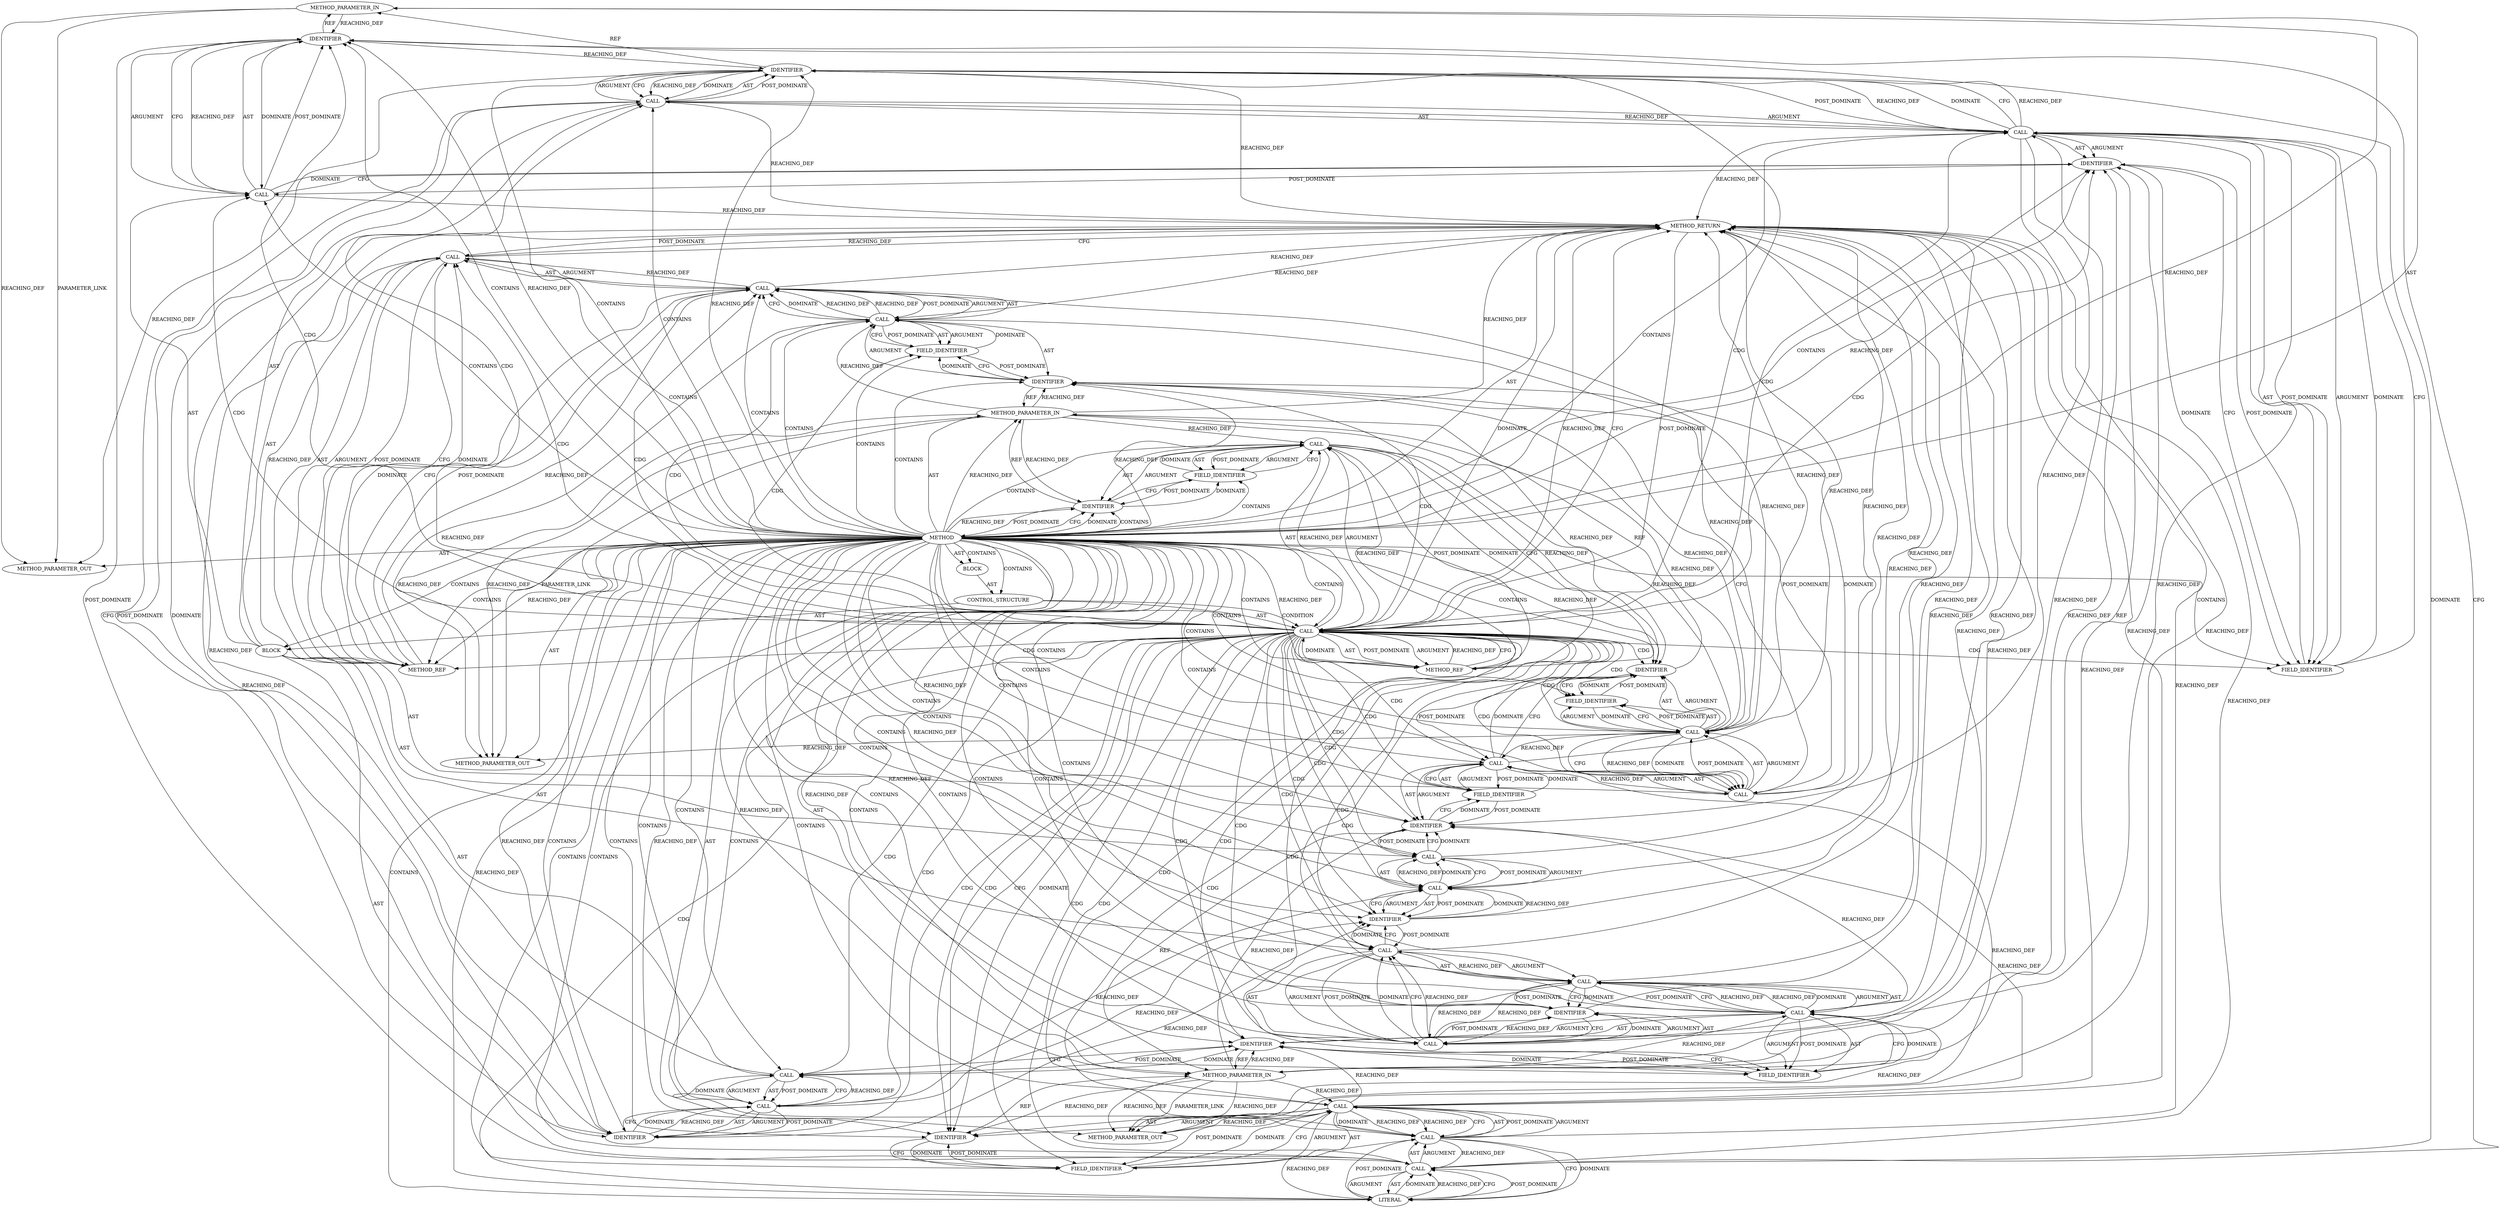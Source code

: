 digraph {
  21360 [label=METHOD_PARAMETER_OUT ORDER=3 CODE="struct net_device *netdev" IS_VARIADIC=false COLUMN_NUMBER=10 LINE_NUMBER=1021 TYPE_FULL_NAME="net_device*" EVALUATION_STRATEGY="BY_VALUE" INDEX=3 NAME="netdev"]
  3627 [label=FIELD_IDENTIFIER ORDER=2 ARGUMENT_INDEX=2 CODE="sk_destruct" COLUMN_NUMBER=22 LINE_NUMBER=1032 CANONICAL_NAME="sk_destruct"]
  3615 [label=IDENTIFIER ORDER=1 ARGUMENT_INDEX=1 CODE="tls_device_lock" COLUMN_NUMBER=20 LINE_NUMBER=1029 TYPE_FULL_NAME="ANY" NAME="tls_device_lock"]
  3603 [label=CALL ORDER=4 ARGUMENT_INDEX=-1 CODE="spin_lock_irq(&tls_device_lock)" COLUMN_NUMBER=3 METHOD_FULL_NAME="spin_lock_irq" LINE_NUMBER=1027 TYPE_FULL_NAME="<empty>" DISPATCH_TYPE="STATIC_DISPATCH" SIGNATURE="" NAME="spin_lock_irq"]
  3581 [label=METHOD_PARAMETER_IN ORDER=3 CODE="struct net_device *netdev" IS_VARIADIC=false COLUMN_NUMBER=10 LINE_NUMBER=1021 TYPE_FULL_NAME="net_device*" EVALUATION_STRATEGY="BY_VALUE" INDEX=3 NAME="netdev"]
  3612 [label=IDENTIFIER ORDER=1 ARGUMENT_INDEX=1 CODE="tls_device_list" COLUMN_NUMBER=30 LINE_NUMBER=1028 TYPE_FULL_NAME="ANY" NAME="tls_device_list"]
  3622 [label=FIELD_IDENTIFIER ORDER=2 ARGUMENT_INDEX=2 CODE="sk_destruct" COLUMN_NUMBER=22 LINE_NUMBER=1031 CANONICAL_NAME="sk_destruct"]
  3597 [label=IDENTIFIER ORDER=1 ARGUMENT_INDEX=1 CODE="netdev" COLUMN_NUMBER=12 LINE_NUMBER=1025 TYPE_FULL_NAME="net_device*" NAME="netdev"]
  3623 [label=CALL ORDER=8 ARGUMENT_INDEX=-1 CODE="smp_store_release(&sk->sk_destruct, tls_device_sk_destruct)" COLUMN_NUMBER=3 METHOD_FULL_NAME="smp_store_release" LINE_NUMBER=1032 TYPE_FULL_NAME="<empty>" DISPATCH_TYPE="STATIC_DISPATCH" SIGNATURE="" NAME="smp_store_release"]
  3619 [label=FIELD_IDENTIFIER ORDER=2 ARGUMENT_INDEX=2 CODE="sk_destruct" COLUMN_NUMBER=3 LINE_NUMBER=1031 CANONICAL_NAME="sk_destruct"]
  3624 [label=CALL ORDER=1 ARGUMENT_INDEX=1 CODE="&sk->sk_destruct" COLUMN_NUMBER=21 METHOD_FULL_NAME="<operator>.addressOf" LINE_NUMBER=1032 TYPE_FULL_NAME="<empty>" DISPATCH_TYPE="STATIC_DISPATCH" SIGNATURE="" NAME="<operator>.addressOf"]
  3616 [label=CALL ORDER=7 ARGUMENT_INDEX=-1 CODE="ctx->sk_destruct = sk->sk_destruct" COLUMN_NUMBER=3 METHOD_FULL_NAME="<operator>.assignment" LINE_NUMBER=1031 TYPE_FULL_NAME="<empty>" DISPATCH_TYPE="STATIC_DISPATCH" SIGNATURE="" NAME="<operator>.assignment"]
  3596 [label=CALL ORDER=2 ARGUMENT_INDEX=-1 CODE="dev_hold(netdev)" COLUMN_NUMBER=3 METHOD_FULL_NAME="dev_hold" LINE_NUMBER=1025 TYPE_FULL_NAME="<empty>" DISPATCH_TYPE="STATIC_DISPATCH" SIGNATURE="" NAME="dev_hold"]
  3611 [label=CALL ORDER=2 ARGUMENT_INDEX=2 CODE="&tls_device_list" COLUMN_NUMBER=29 METHOD_FULL_NAME="<operator>.addressOf" LINE_NUMBER=1028 TYPE_FULL_NAME="<empty>" DISPATCH_TYPE="STATIC_DISPATCH" SIGNATURE="" NAME="<operator>.addressOf"]
  3599 [label=CALL ORDER=1 ARGUMENT_INDEX=1 CODE="ctx->netdev" COLUMN_NUMBER=20 METHOD_FULL_NAME="<operator>.indirectFieldAccess" LINE_NUMBER=1026 TYPE_FULL_NAME="<empty>" DISPATCH_TYPE="STATIC_DISPATCH" SIGNATURE="" NAME="<operator>.indirectFieldAccess"]
  3579 [label=METHOD_PARAMETER_IN ORDER=1 CODE="struct tls_context *ctx" IS_VARIADIC=false COLUMN_NUMBER=31 LINE_NUMBER=1020 TYPE_FULL_NAME="tls_context*" EVALUATION_STRATEGY="BY_VALUE" INDEX=1 NAME="ctx"]
  3614 [label=CALL ORDER=1 ARGUMENT_INDEX=1 CODE="&tls_device_lock" COLUMN_NUMBER=19 METHOD_FULL_NAME="<operator>.addressOf" LINE_NUMBER=1029 TYPE_FULL_NAME="<empty>" DISPATCH_TYPE="STATIC_DISPATCH" SIGNATURE="" NAME="<operator>.addressOf"]
  21359 [label=METHOD_PARAMETER_OUT ORDER=2 CODE="struct sock *sk" IS_VARIADIC=false COLUMN_NUMBER=56 LINE_NUMBER=1020 TYPE_FULL_NAME="sock*" EVALUATION_STRATEGY="BY_VALUE" INDEX=2 NAME="sk"]
  3600 [label=IDENTIFIER ORDER=1 ARGUMENT_INDEX=1 CODE="ctx" COLUMN_NUMBER=20 LINE_NUMBER=1026 TYPE_FULL_NAME="tls_context*" NAME="ctx"]
  3583 [label=CONTROL_STRUCTURE CONTROL_STRUCTURE_TYPE="IF" ORDER=1 PARSER_TYPE_NAME="CASTIfStatement" ARGUMENT_INDEX=-1 CODE="if (sk->sk_destruct != tls_device_sk_destruct)" COLUMN_NUMBER=2 LINE_NUMBER=1023]
  3601 [label=FIELD_IDENTIFIER ORDER=2 ARGUMENT_INDEX=2 CODE="netdev" COLUMN_NUMBER=20 LINE_NUMBER=1026 CANONICAL_NAME="netdev"]
  3617 [label=CALL ORDER=1 ARGUMENT_INDEX=1 CODE="ctx->sk_destruct" COLUMN_NUMBER=3 METHOD_FULL_NAME="<operator>.indirectFieldAccess" LINE_NUMBER=1031 TYPE_FULL_NAME="<empty>" DISPATCH_TYPE="STATIC_DISPATCH" SIGNATURE="" NAME="<operator>.indirectFieldAccess"]
  3578 [label=METHOD COLUMN_NUMBER=1 LINE_NUMBER=1020 COLUMN_NUMBER_END=1 IS_EXTERNAL=false SIGNATURE="void tls_device_attach (tls_context*,sock*,net_device*)" NAME="tls_device_attach" AST_PARENT_TYPE="TYPE_DECL" AST_PARENT_FULL_NAME="tls_device.c:<global>" ORDER=38 CODE="static void tls_device_attach(struct tls_context *ctx, struct sock *sk,
			      struct net_device *netdev)
{
	if (sk->sk_destruct != tls_device_sk_destruct) {
		refcount_set(&ctx->refcount, 1);
		dev_hold(netdev);
		RCU_INIT_POINTER(ctx->netdev, netdev);
		spin_lock_irq(&tls_device_lock);
		list_add_tail(&ctx->list, &tls_device_list);
		spin_unlock_irq(&tls_device_lock);

		ctx->sk_destruct = sk->sk_destruct;
		smp_store_release(&sk->sk_destruct, tls_device_sk_destruct);
	}
}" FULL_NAME="tls_device_attach" LINE_NUMBER_END=1034 FILENAME="tls_device.c"]
  3590 [label=CALL ORDER=1 ARGUMENT_INDEX=-1 CODE="refcount_set(&ctx->refcount, 1)" COLUMN_NUMBER=3 METHOD_FULL_NAME="refcount_set" LINE_NUMBER=1024 TYPE_FULL_NAME="<empty>" DISPATCH_TYPE="STATIC_DISPATCH" SIGNATURE="" NAME="refcount_set"]
  3584 [label=CALL ORDER=1 ARGUMENT_INDEX=-1 CODE="sk->sk_destruct != tls_device_sk_destruct" COLUMN_NUMBER=6 METHOD_FULL_NAME="<operator>.notEquals" LINE_NUMBER=1023 TYPE_FULL_NAME="<empty>" DISPATCH_TYPE="STATIC_DISPATCH" SIGNATURE="" NAME="<operator>.notEquals"]
  3591 [label=CALL ORDER=1 ARGUMENT_INDEX=1 CODE="&ctx->refcount" COLUMN_NUMBER=16 METHOD_FULL_NAME="<operator>.addressOf" LINE_NUMBER=1024 TYPE_FULL_NAME="<empty>" DISPATCH_TYPE="STATIC_DISPATCH" SIGNATURE="" NAME="<operator>.addressOf"]
  3593 [label=IDENTIFIER ORDER=1 ARGUMENT_INDEX=1 CODE="ctx" COLUMN_NUMBER=17 LINE_NUMBER=1024 TYPE_FULL_NAME="tls_context*" NAME="ctx"]
  3602 [label=IDENTIFIER ORDER=2 ARGUMENT_INDEX=2 CODE="netdev" COLUMN_NUMBER=33 LINE_NUMBER=1026 TYPE_FULL_NAME="net_device*" NAME="netdev"]
  3629 [label=METHOD_RETURN ORDER=5 CODE="RET" COLUMN_NUMBER=1 LINE_NUMBER=1020 TYPE_FULL_NAME="void" EVALUATION_STRATEGY="BY_VALUE"]
  3587 [label=FIELD_IDENTIFIER ORDER=2 ARGUMENT_INDEX=2 CODE="sk_destruct" COLUMN_NUMBER=6 LINE_NUMBER=1023 CANONICAL_NAME="sk_destruct"]
  3608 [label=CALL ORDER=1 ARGUMENT_INDEX=1 CODE="ctx->list" COLUMN_NUMBER=18 METHOD_FULL_NAME="<operator>.indirectFieldAccess" LINE_NUMBER=1028 TYPE_FULL_NAME="<empty>" DISPATCH_TYPE="STATIC_DISPATCH" SIGNATURE="" NAME="<operator>.indirectFieldAccess"]
  3606 [label=CALL ORDER=5 ARGUMENT_INDEX=-1 CODE="list_add_tail(&ctx->list, &tls_device_list)" COLUMN_NUMBER=3 METHOD_FULL_NAME="list_add_tail" LINE_NUMBER=1028 TYPE_FULL_NAME="<empty>" DISPATCH_TYPE="STATIC_DISPATCH" SIGNATURE="" NAME="list_add_tail"]
  3594 [label=FIELD_IDENTIFIER ORDER=2 ARGUMENT_INDEX=2 CODE="refcount" COLUMN_NUMBER=17 LINE_NUMBER=1024 CANONICAL_NAME="refcount"]
  3628 [label=METHOD_REF ORDER=2 ARGUMENT_INDEX=2 CODE="tls_device_sk_destruct" COLUMN_NUMBER=39 METHOD_FULL_NAME="tls_device_sk_destruct" LINE_NUMBER=1032 TYPE_FULL_NAME="void"]
  3625 [label=CALL ORDER=1 ARGUMENT_INDEX=1 CODE="sk->sk_destruct" COLUMN_NUMBER=22 METHOD_FULL_NAME="<operator>.indirectFieldAccess" LINE_NUMBER=1032 TYPE_FULL_NAME="<empty>" DISPATCH_TYPE="STATIC_DISPATCH" SIGNATURE="" NAME="<operator>.indirectFieldAccess"]
  3580 [label=METHOD_PARAMETER_IN ORDER=2 CODE="struct sock *sk" IS_VARIADIC=false COLUMN_NUMBER=56 LINE_NUMBER=1020 TYPE_FULL_NAME="sock*" EVALUATION_STRATEGY="BY_VALUE" INDEX=2 NAME="sk"]
  3589 [label=BLOCK ORDER=2 ARGUMENT_INDEX=-1 CODE="{
		refcount_set(&ctx->refcount, 1);
		dev_hold(netdev);
		RCU_INIT_POINTER(ctx->netdev, netdev);
		spin_lock_irq(&tls_device_lock);
		list_add_tail(&ctx->list, &tls_device_list);
		spin_unlock_irq(&tls_device_lock);

		ctx->sk_destruct = sk->sk_destruct;
		smp_store_release(&sk->sk_destruct, tls_device_sk_destruct);
	}" COLUMN_NUMBER=49 LINE_NUMBER=1023 TYPE_FULL_NAME="void"]
  3626 [label=IDENTIFIER ORDER=1 ARGUMENT_INDEX=1 CODE="sk" COLUMN_NUMBER=22 LINE_NUMBER=1032 TYPE_FULL_NAME="sock*" NAME="sk"]
  3582 [label=BLOCK ORDER=4 ARGUMENT_INDEX=-1 CODE="{
	if (sk->sk_destruct != tls_device_sk_destruct) {
		refcount_set(&ctx->refcount, 1);
		dev_hold(netdev);
		RCU_INIT_POINTER(ctx->netdev, netdev);
		spin_lock_irq(&tls_device_lock);
		list_add_tail(&ctx->list, &tls_device_list);
		spin_unlock_irq(&tls_device_lock);

		ctx->sk_destruct = sk->sk_destruct;
		smp_store_release(&sk->sk_destruct, tls_device_sk_destruct);
	}
}" COLUMN_NUMBER=1 LINE_NUMBER=1022 TYPE_FULL_NAME="void"]
  3595 [label=LITERAL ORDER=2 ARGUMENT_INDEX=2 CODE="1" COLUMN_NUMBER=32 LINE_NUMBER=1024 TYPE_FULL_NAME="int"]
  3586 [label=IDENTIFIER ORDER=1 ARGUMENT_INDEX=1 CODE="sk" COLUMN_NUMBER=6 LINE_NUMBER=1023 TYPE_FULL_NAME="sock*" NAME="sk"]
  3598 [label=CALL ORDER=3 ARGUMENT_INDEX=-1 CODE="RCU_INIT_POINTER(ctx->netdev, netdev)" COLUMN_NUMBER=3 METHOD_FULL_NAME="RCU_INIT_POINTER" LINE_NUMBER=1026 TYPE_FULL_NAME="<empty>" DISPATCH_TYPE="STATIC_DISPATCH" SIGNATURE="" NAME="RCU_INIT_POINTER"]
  3609 [label=IDENTIFIER ORDER=1 ARGUMENT_INDEX=1 CODE="ctx" COLUMN_NUMBER=18 LINE_NUMBER=1028 TYPE_FULL_NAME="tls_context*" NAME="ctx"]
  3610 [label=FIELD_IDENTIFIER ORDER=2 ARGUMENT_INDEX=2 CODE="list" COLUMN_NUMBER=18 LINE_NUMBER=1028 CANONICAL_NAME="list"]
  3604 [label=CALL ORDER=1 ARGUMENT_INDEX=1 CODE="&tls_device_lock" COLUMN_NUMBER=17 METHOD_FULL_NAME="<operator>.addressOf" LINE_NUMBER=1027 TYPE_FULL_NAME="<empty>" DISPATCH_TYPE="STATIC_DISPATCH" SIGNATURE="" NAME="<operator>.addressOf"]
  3607 [label=CALL ORDER=1 ARGUMENT_INDEX=1 CODE="&ctx->list" COLUMN_NUMBER=17 METHOD_FULL_NAME="<operator>.addressOf" LINE_NUMBER=1028 TYPE_FULL_NAME="<empty>" DISPATCH_TYPE="STATIC_DISPATCH" SIGNATURE="" NAME="<operator>.addressOf"]
  21358 [label=METHOD_PARAMETER_OUT ORDER=1 CODE="struct tls_context *ctx" IS_VARIADIC=false COLUMN_NUMBER=31 LINE_NUMBER=1020 TYPE_FULL_NAME="tls_context*" EVALUATION_STRATEGY="BY_VALUE" INDEX=1 NAME="ctx"]
  3605 [label=IDENTIFIER ORDER=1 ARGUMENT_INDEX=1 CODE="tls_device_lock" COLUMN_NUMBER=18 LINE_NUMBER=1027 TYPE_FULL_NAME="ANY" NAME="tls_device_lock"]
  3585 [label=CALL ORDER=1 ARGUMENT_INDEX=1 CODE="sk->sk_destruct" COLUMN_NUMBER=6 METHOD_FULL_NAME="<operator>.indirectFieldAccess" LINE_NUMBER=1023 TYPE_FULL_NAME="<empty>" DISPATCH_TYPE="STATIC_DISPATCH" SIGNATURE="" NAME="<operator>.indirectFieldAccess"]
  3613 [label=CALL ORDER=6 ARGUMENT_INDEX=-1 CODE="spin_unlock_irq(&tls_device_lock)" COLUMN_NUMBER=3 METHOD_FULL_NAME="spin_unlock_irq" LINE_NUMBER=1029 TYPE_FULL_NAME="<empty>" DISPATCH_TYPE="STATIC_DISPATCH" SIGNATURE="" NAME="spin_unlock_irq"]
  3620 [label=CALL ORDER=2 ARGUMENT_INDEX=2 CODE="sk->sk_destruct" COLUMN_NUMBER=22 METHOD_FULL_NAME="<operator>.indirectFieldAccess" LINE_NUMBER=1031 TYPE_FULL_NAME="<empty>" DISPATCH_TYPE="STATIC_DISPATCH" SIGNATURE="" NAME="<operator>.indirectFieldAccess"]
  3588 [label=METHOD_REF ORDER=2 ARGUMENT_INDEX=2 CODE="tls_device_sk_destruct" COLUMN_NUMBER=25 METHOD_FULL_NAME="tls_device_sk_destruct" LINE_NUMBER=1023 TYPE_FULL_NAME="void"]
  3592 [label=CALL ORDER=1 ARGUMENT_INDEX=1 CODE="ctx->refcount" COLUMN_NUMBER=17 METHOD_FULL_NAME="<operator>.indirectFieldAccess" LINE_NUMBER=1024 TYPE_FULL_NAME="<empty>" DISPATCH_TYPE="STATIC_DISPATCH" SIGNATURE="" NAME="<operator>.indirectFieldAccess"]
  3621 [label=IDENTIFIER ORDER=1 ARGUMENT_INDEX=1 CODE="sk" COLUMN_NUMBER=22 LINE_NUMBER=1031 TYPE_FULL_NAME="sock*" NAME="sk"]
  3618 [label=IDENTIFIER ORDER=1 ARGUMENT_INDEX=1 CODE="ctx" COLUMN_NUMBER=3 LINE_NUMBER=1031 TYPE_FULL_NAME="tls_context*" NAME="ctx"]
  3625 -> 3624 [label=CFG ]
  3578 -> 3586 [label=CFG ]
  3592 -> 3618 [label=REACHING_DEF VARIABLE="ctx->refcount"]
  3606 -> 3615 [label=DOMINATE ]
  3581 -> 21360 [label=REACHING_DEF VARIABLE="netdev"]
  3607 -> 3608 [label=POST_DOMINATE ]
  3584 -> 3622 [label=CDG ]
  3616 -> 3617 [label=ARGUMENT ]
  3608 -> 3609 [label=ARGUMENT ]
  3583 -> 3589 [label=AST ]
  3628 -> 3623 [label=CFG ]
  3592 -> 3593 [label=AST ]
  3605 -> 3598 [label=POST_DOMINATE ]
  3578 -> 3605 [label=REACHING_DEF VARIABLE=""]
  3608 -> 3610 [label=ARGUMENT ]
  3578 -> 3627 [label=CONTAINS ]
  3590 -> 3591 [label=AST ]
  3624 -> 3625 [label=POST_DOMINATE ]
  3578 -> 3602 [label=REACHING_DEF VARIABLE=""]
  3620 -> 3621 [label=AST ]
  3602 -> 3629 [label=REACHING_DEF VARIABLE="netdev"]
  3604 -> 3605 [label=AST ]
  3578 -> 3622 [label=CONTAINS ]
  3625 -> 3624 [label=DOMINATE ]
  3590 -> 3597 [label=DOMINATE ]
  3578 -> 21360 [label=AST ]
  3604 -> 3605 [label=ARGUMENT ]
  3581 -> 3597 [label=REACHING_DEF VARIABLE="netdev"]
  3617 -> 3619 [label=AST ]
  3597 -> 3590 [label=POST_DOMINATE ]
  3622 -> 3620 [label=DOMINATE ]
  3584 -> 3599 [label=CDG ]
  3605 -> 3604 [label=CFG ]
  3598 -> 3602 [label=AST ]
  3590 -> 3597 [label=CFG ]
  3578 -> 3599 [label=CONTAINS ]
  3584 -> 3614 [label=CDG ]
  3580 -> 21359 [label=PARAMETER_LINK ]
  3578 -> 3596 [label=CONTAINS ]
  3590 -> 3595 [label=POST_DOMINATE ]
  3592 -> 3594 [label=POST_DOMINATE ]
  3584 -> 3613 [label=CDG ]
  3592 -> 21358 [label=REACHING_DEF VARIABLE="ctx->refcount"]
  3605 -> 3604 [label=DOMINATE ]
  3589 -> 3598 [label=AST ]
  3578 -> 3590 [label=CONTAINS ]
  3613 -> 3614 [label=AST ]
  3608 -> 3629 [label=REACHING_DEF VARIABLE="ctx->list"]
  3578 -> 3592 [label=CONTAINS ]
  3604 -> 3615 [label=REACHING_DEF VARIABLE="&tls_device_lock"]
  3622 -> 3621 [label=POST_DOMINATE ]
  3617 -> 3618 [label=AST ]
  3584 -> 3626 [label=CDG ]
  3588 -> 3584 [label=REACHING_DEF VARIABLE="tls_device_sk_destruct"]
  3611 -> 3607 [label=REACHING_DEF VARIABLE="&tls_device_list"]
  3584 -> 3588 [label=AST ]
  3593 -> 3579 [label=REF ]
  3578 -> 3608 [label=CONTAINS ]
  3584 -> 3623 [label=CDG ]
  3605 -> 3604 [label=REACHING_DEF VARIABLE="tls_device_lock"]
  3609 -> 3603 [label=POST_DOMINATE ]
  3584 -> 3590 [label=CDG ]
  3627 -> 3625 [label=DOMINATE ]
  3591 -> 3595 [label=CFG ]
  3613 -> 3629 [label=REACHING_DEF VARIABLE="spin_unlock_irq(&tls_device_lock)"]
  3593 -> 3594 [label=CFG ]
  3620 -> 3622 [label=POST_DOMINATE ]
  3584 -> 3608 [label=CDG ]
  3578 -> 3601 [label=CONTAINS ]
  3584 -> 3593 [label=CFG ]
  3578 -> 3594 [label=CONTAINS ]
  3585 -> 3587 [label=AST ]
  3625 -> 3624 [label=REACHING_DEF VARIABLE="sk->sk_destruct"]
  3625 -> 3624 [label=REACHING_DEF VARIABLE="sk->sk_destruct"]
  3608 -> 3609 [label=AST ]
  3580 -> 3586 [label=REACHING_DEF VARIABLE="sk"]
  3587 -> 3585 [label=CFG ]
  3602 -> 3598 [label=CFG ]
  3599 -> 3601 [label=AST ]
  3578 -> 3616 [label=CONTAINS ]
  3626 -> 3627 [label=DOMINATE ]
  3578 -> 3621 [label=CONTAINS ]
  3599 -> 3609 [label=REACHING_DEF VARIABLE="ctx->netdev"]
  3578 -> 3620 [label=CONTAINS ]
  3584 -> 3604 [label=CDG ]
  3592 -> 3629 [label=REACHING_DEF VARIABLE="ctx->refcount"]
  3578 -> 3585 [label=CONTAINS ]
  3617 -> 21358 [label=REACHING_DEF VARIABLE="ctx->sk_destruct"]
  3578 -> 3624 [label=CONTAINS ]
  3604 -> 3603 [label=CFG ]
  3599 -> 3629 [label=REACHING_DEF VARIABLE="ctx->netdev"]
  3614 -> 3615 [label=ARGUMENT ]
  3610 -> 3609 [label=POST_DOMINATE ]
  3615 -> 3614 [label=DOMINATE ]
  3604 -> 3605 [label=POST_DOMINATE ]
  3623 -> 3624 [label=AST ]
  3584 -> 3629 [label=REACHING_DEF VARIABLE="sk->sk_destruct != tls_device_sk_destruct"]
  3621 -> 3580 [label=REF ]
  3584 -> 3617 [label=CDG ]
  3580 -> 3629 [label=REACHING_DEF VARIABLE="sk"]
  3596 -> 3600 [label=DOMINATE ]
  3620 -> 3616 [label=DOMINATE ]
  3620 -> 3625 [label=REACHING_DEF VARIABLE="sk->sk_destruct"]
  3584 -> 3610 [label=CDG ]
  3613 -> 3614 [label=POST_DOMINATE ]
  3589 -> 3603 [label=AST ]
  3580 -> 3626 [label=REACHING_DEF VARIABLE="sk"]
  3578 -> 3604 [label=CONTAINS ]
  3611 -> 3612 [label=ARGUMENT ]
  3598 -> 3599 [label=AST ]
  3623 -> 3628 [label=AST ]
  3585 -> 3586 [label=AST ]
  3606 -> 3611 [label=POST_DOMINATE ]
  3592 -> 3594 [label=ARGUMENT ]
  3591 -> 3590 [label=REACHING_DEF VARIABLE="&ctx->refcount"]
  3595 -> 3590 [label=DOMINATE ]
  3608 -> 3607 [label=CFG ]
  3590 -> 3595 [label=ARGUMENT ]
  3598 -> 3602 [label=POST_DOMINATE ]
  3584 -> 3629 [label=CFG ]
  3580 -> 3620 [label=REACHING_DEF VARIABLE="sk"]
  3595 -> 3591 [label=REACHING_DEF VARIABLE="1"]
  3611 -> 3612 [label=AST ]
  3589 -> 3613 [label=AST ]
  3599 -> 3598 [label=REACHING_DEF VARIABLE="ctx->netdev"]
  3578 -> 3582 [label=AST ]
  3629 -> 3584 [label=POST_DOMINATE ]
  3600 -> 3579 [label=REF ]
  3584 -> 3585 [label=ARGUMENT ]
  3602 -> 3599 [label=POST_DOMINATE ]
  3620 -> 3616 [label=CFG ]
  3607 -> 3611 [label=REACHING_DEF VARIABLE="&ctx->list"]
  3594 -> 3592 [label=DOMINATE ]
  3614 -> 3613 [label=REACHING_DEF VARIABLE="&tls_device_lock"]
  3579 -> 3593 [label=REACHING_DEF VARIABLE="ctx"]
  3620 -> 3629 [label=REACHING_DEF VARIABLE="sk->sk_destruct"]
  3581 -> 21360 [label=PARAMETER_LINK ]
  3579 -> 3600 [label=REACHING_DEF VARIABLE="ctx"]
  3578 -> 3587 [label=CONTAINS ]
  3583 -> 3584 [label=AST ]
  3578 -> 3603 [label=CONTAINS ]
  3596 -> 3597 [label=POST_DOMINATE ]
  3624 -> 3628 [label=DOMINATE ]
  3584 -> 3611 [label=CDG ]
  3615 -> 3606 [label=POST_DOMINATE ]
  3597 -> 3596 [label=DOMINATE ]
  3625 -> 21359 [label=REACHING_DEF VARIABLE="sk->sk_destruct"]
  3584 -> 3627 [label=CDG ]
  3614 -> 3629 [label=REACHING_DEF VARIABLE="&tls_device_lock"]
  3611 -> 3612 [label=POST_DOMINATE ]
  3627 -> 3626 [label=POST_DOMINATE ]
  3589 -> 3606 [label=AST ]
  3579 -> 21358 [label=REACHING_DEF VARIABLE="ctx"]
  3579 -> 21358 [label=REACHING_DEF VARIABLE="ctx"]
  3612 -> 3629 [label=REACHING_DEF VARIABLE="tls_device_list"]
  3584 -> 3605 [label=CDG ]
  3599 -> 3602 [label=DOMINATE ]
  3617 -> 3619 [label=ARGUMENT ]
  3605 -> 3629 [label=REACHING_DEF VARIABLE="tls_device_lock"]
  3592 -> 3591 [label=DOMINATE ]
  3619 -> 3617 [label=DOMINATE ]
  3624 -> 3625 [label=ARGUMENT ]
  3612 -> 3607 [label=POST_DOMINATE ]
  3580 -> 3585 [label=REACHING_DEF VARIABLE="sk"]
  3599 -> 21358 [label=REACHING_DEF VARIABLE="ctx->netdev"]
  3578 -> 3579 [label=AST ]
  3599 -> 3600 [label=ARGUMENT ]
  3616 -> 3620 [label=POST_DOMINATE ]
  3605 -> 3615 [label=REACHING_DEF VARIABLE="tls_device_lock"]
  3617 -> 3619 [label=POST_DOMINATE ]
  3612 -> 3611 [label=REACHING_DEF VARIABLE="tls_device_list"]
  3607 -> 3608 [label=ARGUMENT ]
  3620 -> 3624 [label=REACHING_DEF VARIABLE="sk->sk_destruct"]
  3584 -> 3619 [label=CDG ]
  3613 -> 3618 [label=CFG ]
  3589 -> 3590 [label=AST ]
  3598 -> 3602 [label=ARGUMENT ]
  3592 -> 3594 [label=AST ]
  3617 -> 3621 [label=DOMINATE ]
  3625 -> 3626 [label=AST ]
  3584 -> 3624 [label=CDG ]
  3578 -> 3581 [label=REACHING_DEF VARIABLE=""]
  3578 -> 3584 [label=CONTAINS ]
  3578 -> 3602 [label=CONTAINS ]
  3602 -> 3598 [label=REACHING_DEF VARIABLE="netdev"]
  3625 -> 3627 [label=POST_DOMINATE ]
  3623 -> 3629 [label=REACHING_DEF VARIABLE="smp_store_release(&sk->sk_destruct, tls_device_sk_destruct)"]
  3595 -> 3590 [label=REACHING_DEF VARIABLE="1"]
  3600 -> 3601 [label=DOMINATE ]
  3616 -> 3620 [label=AST ]
  3588 -> 3585 [label=REACHING_DEF VARIABLE="tls_device_sk_destruct"]
  3626 -> 3627 [label=CFG ]
  3597 -> 3602 [label=REACHING_DEF VARIABLE="netdev"]
  3626 -> 3580 [label=REF ]
  3578 -> 3615 [label=CONTAINS ]
  3585 -> 3588 [label=DOMINATE ]
  3578 -> 3625 [label=CONTAINS ]
  3618 -> 3579 [label=REF ]
  3590 -> 3591 [label=ARGUMENT ]
  3608 -> 3607 [label=REACHING_DEF VARIABLE="ctx->list"]
  3608 -> 3607 [label=REACHING_DEF VARIABLE="ctx->list"]
  3609 -> 3610 [label=CFG ]
  3620 -> 3626 [label=REACHING_DEF VARIABLE="sk->sk_destruct"]
  3597 -> 3596 [label=CFG ]
  3603 -> 3604 [label=ARGUMENT ]
  3614 -> 3615 [label=AST ]
  3609 -> 3610 [label=DOMINATE ]
  3591 -> 3592 [label=AST ]
  3589 -> 3596 [label=AST ]
  3578 -> 3583 [label=CONTAINS ]
  3599 -> 3601 [label=POST_DOMINATE ]
  3624 -> 3629 [label=REACHING_DEF VARIABLE="&sk->sk_destruct"]
  3578 -> 3595 [label=CONTAINS ]
  3608 -> 3618 [label=REACHING_DEF VARIABLE="ctx->list"]
  3578 -> 3597 [label=REACHING_DEF VARIABLE=""]
  3606 -> 3611 [label=AST ]
  3584 -> 3602 [label=CDG ]
  3591 -> 3592 [label=POST_DOMINATE ]
  3586 -> 3587 [label=DOMINATE ]
  3618 -> 3619 [label=CFG ]
  3584 -> 3607 [label=CDG ]
  3578 -> 3617 [label=CONTAINS ]
  3584 -> 3625 [label=CDG ]
  3578 -> 3613 [label=CONTAINS ]
  3616 -> 3626 [label=DOMINATE ]
  3578 -> 3609 [label=REACHING_DEF VARIABLE=""]
  3606 -> 3629 [label=REACHING_DEF VARIABLE="list_add_tail(&ctx->list, &tls_device_list)"]
  3578 -> 3619 [label=CONTAINS ]
  3588 -> 3585 [label=POST_DOMINATE ]
  3592 -> 3600 [label=REACHING_DEF VARIABLE="ctx->refcount"]
  3578 -> 3586 [label=DOMINATE ]
  3606 -> 3607 [label=ARGUMENT ]
  3578 -> 3588 [label=CONTAINS ]
  3599 -> 3602 [label=CFG ]
  3584 -> 3629 [label=DOMINATE ]
  3578 -> 3611 [label=CONTAINS ]
  3592 -> 3593 [label=ARGUMENT ]
  3616 -> 3620 [label=ARGUMENT ]
  3578 -> 3618 [label=REACHING_DEF VARIABLE=""]
  3603 -> 3609 [label=DOMINATE ]
  3584 -> 3588 [label=POST_DOMINATE ]
  3578 -> 3591 [label=CONTAINS ]
  3585 -> 3621 [label=REACHING_DEF VARIABLE="sk->sk_destruct"]
  3578 -> 3597 [label=CONTAINS ]
  3598 -> 3605 [label=DOMINATE ]
  3578 -> 3589 [label=CONTAINS ]
  3604 -> 3603 [label=REACHING_DEF VARIABLE="&tls_device_lock"]
  3591 -> 3595 [label=DOMINATE ]
  3584 -> 3591 [label=CDG ]
  3619 -> 3617 [label=CFG ]
  3578 -> 3607 [label=CONTAINS ]
  3578 -> 3605 [label=CONTAINS ]
  3607 -> 3608 [label=AST ]
  3585 -> 3620 [label=REACHING_DEF VARIABLE="sk->sk_destruct"]
  3585 -> 3587 [label=POST_DOMINATE ]
  3584 -> 3603 [label=CDG ]
  3618 -> 3613 [label=POST_DOMINATE ]
  3584 -> 3597 [label=CDG ]
  3628 -> 3624 [label=POST_DOMINATE ]
  3584 -> 3606 [label=CDG ]
  3578 -> 21358 [label=AST ]
  3616 -> 3626 [label=CFG ]
  3594 -> 3592 [label=CFG ]
  3586 -> 3587 [label=CFG ]
  3602 -> 21360 [label=REACHING_DEF VARIABLE="netdev"]
  3609 -> 3579 [label=REF ]
  3621 -> 3622 [label=CFG ]
  3613 -> 3618 [label=DOMINATE ]
  3620 -> 3616 [label=REACHING_DEF VARIABLE="sk->sk_destruct"]
  3593 -> 3594 [label=DOMINATE ]
  3578 -> 3582 [label=CONTAINS ]
  3578 -> 3598 [label=CONTAINS ]
  3579 -> 3592 [label=REACHING_DEF VARIABLE="ctx"]
  3584 -> 3616 [label=CDG ]
  3606 -> 3615 [label=CFG ]
  3610 -> 3608 [label=CFG ]
  3614 -> 3615 [label=POST_DOMINATE ]
  3590 -> 3595 [label=AST ]
  3579 -> 3599 [label=REACHING_DEF VARIABLE="ctx"]
  3578 -> 3626 [label=REACHING_DEF VARIABLE=""]
  3613 -> 3614 [label=ARGUMENT ]
  3607 -> 3612 [label=DOMINATE ]
  3600 -> 3601 [label=CFG ]
  3597 -> 3581 [label=REF ]
  3579 -> 3618 [label=REACHING_DEF VARIABLE="ctx"]
  3615 -> 3614 [label=REACHING_DEF VARIABLE="tls_device_lock"]
  3584 -> 3621 [label=CDG ]
  3606 -> 3611 [label=ARGUMENT ]
  3614 -> 3613 [label=DOMINATE ]
  3590 -> 3629 [label=REACHING_DEF VARIABLE="refcount_set(&ctx->refcount, 1)"]
  3588 -> 3584 [label=CFG ]
  3623 -> 3629 [label=CFG ]
  3578 -> 3621 [label=REACHING_DEF VARIABLE=""]
  3617 -> 3618 [label=ARGUMENT ]
  3625 -> 3629 [label=REACHING_DEF VARIABLE="sk->sk_destruct"]
  3615 -> 3614 [label=CFG ]
  3578 -> 3623 [label=CONTAINS ]
  3616 -> 3617 [label=AST ]
  3601 -> 3600 [label=POST_DOMINATE ]
  3596 -> 3597 [label=ARGUMENT ]
  3602 -> 3581 [label=REF ]
  3620 -> 3622 [label=AST ]
  3589 -> 3623 [label=AST ]
  3586 -> 3578 [label=POST_DOMINATE ]
  3586 -> 3580 [label=REF ]
  3585 -> 3584 [label=REACHING_DEF VARIABLE="sk->sk_destruct"]
  3585 -> 3588 [label=CFG ]
  3629 -> 3623 [label=POST_DOMINATE ]
  3599 -> 3602 [label=REACHING_DEF VARIABLE="ctx->netdev"]
  3623 -> 3628 [label=ARGUMENT ]
  3584 -> 3594 [label=CDG ]
  3578 -> 3580 [label=AST ]
  3615 -> 3629 [label=REACHING_DEF VARIABLE="tls_device_lock"]
  3596 -> 3600 [label=CFG ]
  3578 -> 3581 [label=AST ]
  3578 -> 3618 [label=CONTAINS ]
  3599 -> 3601 [label=ARGUMENT ]
  3578 -> 3610 [label=CONTAINS ]
  3623 -> 3628 [label=POST_DOMINATE ]
  3612 -> 3611 [label=CFG ]
  3578 -> 3580 [label=REACHING_DEF VARIABLE=""]
  3578 -> 3626 [label=CONTAINS ]
  3584 -> 3600 [label=CDG ]
  3614 -> 3613 [label=CFG ]
  3578 -> 3606 [label=CONTAINS ]
  3612 -> 3611 [label=DOMINATE ]
  3589 -> 3616 [label=AST ]
  3585 -> 3587 [label=ARGUMENT ]
  3616 -> 3629 [label=REACHING_DEF VARIABLE="ctx->sk_destruct = sk->sk_destruct"]
  3599 -> 3600 [label=AST ]
  3611 -> 3629 [label=REACHING_DEF VARIABLE="&tls_device_list"]
  3584 -> 3585 [label=AST ]
  3592 -> 3591 [label=CFG ]
  3624 -> 3625 [label=AST ]
  3625 -> 3626 [label=ARGUMENT ]
  3621 -> 3617 [label=POST_DOMINATE ]
  3620 -> 21359 [label=REACHING_DEF VARIABLE="sk->sk_destruct"]
  3595 -> 3590 [label=CFG ]
  3582 -> 3583 [label=AST ]
  3588 -> 3584 [label=DOMINATE ]
  3585 -> 3586 [label=ARGUMENT ]
  3627 -> 3625 [label=CFG ]
  3587 -> 3585 [label=DOMINATE ]
  3624 -> 3623 [label=REACHING_DEF VARIABLE="&sk->sk_destruct"]
  3620 -> 3617 [label=REACHING_DEF VARIABLE="sk->sk_destruct"]
  3601 -> 3599 [label=DOMINATE ]
  3598 -> 3599 [label=ARGUMENT ]
  3578 -> 3628 [label=REACHING_DEF VARIABLE=""]
  3579 -> 3609 [label=REACHING_DEF VARIABLE="ctx"]
  3578 -> 3588 [label=REACHING_DEF VARIABLE=""]
  3584 -> 3598 [label=CDG ]
  3625 -> 3627 [label=AST ]
  3602 -> 3598 [label=DOMINATE ]
  3592 -> 3609 [label=REACHING_DEF VARIABLE="ctx->refcount"]
  3604 -> 3603 [label=DOMINATE ]
  3601 -> 3599 [label=CFG ]
  3587 -> 3586 [label=POST_DOMINATE ]
  3598 -> 3629 [label=REACHING_DEF VARIABLE="RCU_INIT_POINTER(ctx->netdev, netdev)"]
  3599 -> 3618 [label=REACHING_DEF VARIABLE="ctx->netdev"]
  3579 -> 21358 [label=PARAMETER_LINK ]
  3624 -> 3628 [label=CFG ]
  3584 -> 3588 [label=ARGUMENT ]
  3580 -> 3625 [label=REACHING_DEF VARIABLE="sk"]
  3628 -> 3623 [label=DOMINATE ]
  3618 -> 3619 [label=DOMINATE ]
  3617 -> 3616 [label=REACHING_DEF VARIABLE="ctx->sk_destruct"]
  3619 -> 3618 [label=POST_DOMINATE ]
  3607 -> 3606 [label=REACHING_DEF VARIABLE="&ctx->list"]
  3611 -> 3606 [label=DOMINATE ]
  3608 -> 21358 [label=REACHING_DEF VARIABLE="ctx->list"]
  3600 -> 3596 [label=POST_DOMINATE ]
  3578 -> 3600 [label=REACHING_DEF VARIABLE=""]
  3620 -> 3622 [label=ARGUMENT ]
  3610 -> 3608 [label=DOMINATE ]
  3608 -> 3607 [label=DOMINATE ]
  3578 -> 3595 [label=REACHING_DEF VARIABLE=""]
  3598 -> 3605 [label=CFG ]
  3602 -> 3599 [label=REACHING_DEF VARIABLE="netdev"]
  3579 -> 3608 [label=REACHING_DEF VARIABLE="ctx"]
  3578 -> 3614 [label=CONTAINS ]
  3622 -> 3620 [label=CFG ]
  3603 -> 3604 [label=AST ]
  3621 -> 3622 [label=DOMINATE ]
  3603 -> 3604 [label=POST_DOMINATE ]
  3584 -> 3601 [label=CDG ]
  3617 -> 3621 [label=CFG ]
  3578 -> 3600 [label=CONTAINS ]
  3578 -> 3593 [label=REACHING_DEF VARIABLE=""]
  3608 -> 3610 [label=POST_DOMINATE ]
  3578 -> 3579 [label=REACHING_DEF VARIABLE=""]
  3626 -> 3616 [label=POST_DOMINATE ]
  3607 -> 3612 [label=CFG ]
  3591 -> 3592 [label=ARGUMENT ]
  3584 -> 3615 [label=CDG ]
  3625 -> 3627 [label=ARGUMENT ]
  3578 -> 3586 [label=CONTAINS ]
  3596 -> 3629 [label=REACHING_DEF VARIABLE="dev_hold(netdev)"]
  3592 -> 3591 [label=REACHING_DEF VARIABLE="ctx->refcount"]
  3592 -> 3591 [label=REACHING_DEF VARIABLE="ctx->refcount"]
  3620 -> 3621 [label=ARGUMENT ]
  3608 -> 3610 [label=AST ]
  3597 -> 3596 [label=REACHING_DEF VARIABLE="netdev"]
  3578 -> 3629 [label=AST ]
  3628 -> 3623 [label=REACHING_DEF VARIABLE="tls_device_sk_destruct"]
  3584 -> 3609 [label=CDG ]
  3578 -> 3612 [label=REACHING_DEF VARIABLE=""]
  3584 -> 3612 [label=CDG ]
  3611 -> 3606 [label=CFG ]
  3606 -> 3607 [label=AST ]
  3596 -> 3597 [label=AST ]
  3628 -> 3624 [label=REACHING_DEF VARIABLE="tls_device_sk_destruct"]
  3584 -> 3593 [label=DOMINATE ]
  3578 -> 3615 [label=REACHING_DEF VARIABLE=""]
  3595 -> 3591 [label=POST_DOMINATE ]
  3583 -> 3584 [label=CONDITION ]
  3584 -> 3620 [label=CDG ]
  3617 -> 3629 [label=REACHING_DEF VARIABLE="ctx->sk_destruct"]
  3591 -> 3629 [label=REACHING_DEF VARIABLE="&ctx->refcount"]
  3578 -> 21359 [label=AST ]
  3603 -> 3609 [label=CFG ]
  3579 -> 3629 [label=REACHING_DEF VARIABLE="ctx"]
  3623 -> 3624 [label=ARGUMENT ]
  3578 -> 3586 [label=REACHING_DEF VARIABLE=""]
  3580 -> 21359 [label=REACHING_DEF VARIABLE="sk"]
  3580 -> 21359 [label=REACHING_DEF VARIABLE="sk"]
  3578 -> 3612 [label=CONTAINS ]
  3611 -> 3606 [label=REACHING_DEF VARIABLE="&tls_device_list"]
  3603 -> 3629 [label=REACHING_DEF VARIABLE="spin_lock_irq(&tls_device_lock)"]
  3607 -> 3629 [label=REACHING_DEF VARIABLE="&ctx->list"]
  3584 -> 3628 [label=CDG ]
  3584 -> 3592 [label=CDG ]
  3584 -> 3596 [label=CDG ]
  3594 -> 3593 [label=POST_DOMINATE ]
  3604 -> 3614 [label=REACHING_DEF VARIABLE="&tls_device_lock"]
  3578 -> 3593 [label=CONTAINS ]
  3584 -> 3595 [label=CDG ]
  3578 -> 3628 [label=CONTAINS ]
  3578 -> 3609 [label=CONTAINS ]
  3584 -> 3618 [label=CDG ]
  3580 -> 3621 [label=REACHING_DEF VARIABLE="sk"]
  3584 -> 3593 [label=CDG ]
}
